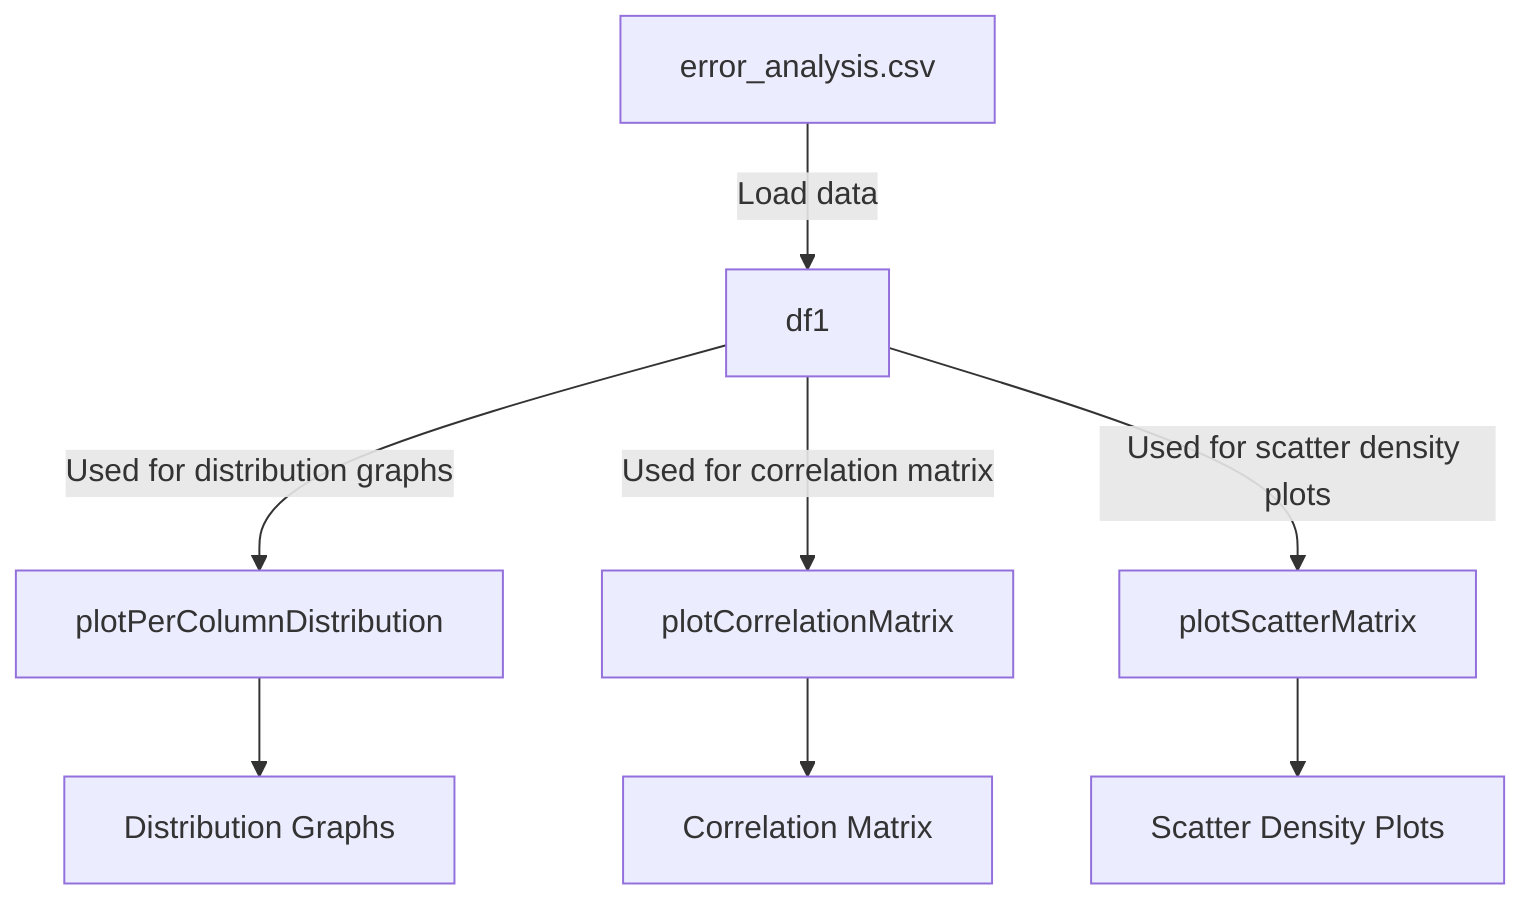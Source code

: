 flowchart TD
    %% Node for CSV file source
    A[error_analysis.csv] --> |Load data| B[df1]

    %% Node for DataFrame
    B[df1] --> |Used for distribution graphs| C[plotPerColumnDistribution]
    B[df1] --> |Used for correlation matrix| D[plotCorrelationMatrix]
    B[df1] --> |Used for scatter density plots| E[plotScatterMatrix]

    %% Nodes for the outputs of the visualizations
    C --> F["Distribution Graphs"]
    D --> G["Correlation Matrix"]
    E --> H["Scatter Density Plots"]